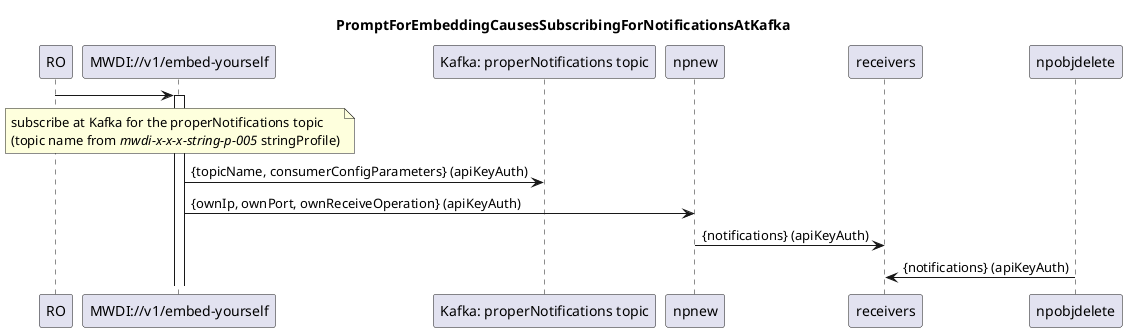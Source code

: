 @startuml 01x_MwdiSubscribesAtKafka
skinparam responseMessageBelowArrow true

title PromptForEmbeddingCausesSubscribingForNotificationsAtKafka

participant "RO" as ro
participant "MWDI://v1/embed-yourself" as mwdi
participant "Kafka: properNotifications topic" as kafka

ro -> mwdi
activate mwdi

note over mwdi
subscribe at Kafka for the properNotifications topic
(topic name from <i>mwdi-x-x-x-string-p-005</i> stringProfile)
end note
mwdi -> kafka: {topicName, consumerConfigParameters} (apiKeyAuth)



mwdi -> npnew: {ownIp, ownPort, ownReceiveOperation} (apiKeyAuth)
npnew -> receivers: {notifications} (apiKeyAuth)


npobjdelete -> receivers: {notifications} (apiKeyAuth)

@enduml
